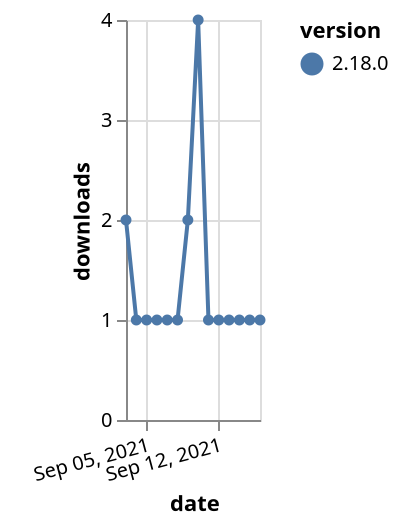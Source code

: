 {"$schema": "https://vega.github.io/schema/vega-lite/v5.json", "description": "A simple bar chart with embedded data.", "data": {"values": [{"date": "2021-09-03", "total": 520, "delta": 2, "version": "2.18.0"}, {"date": "2021-09-04", "total": 521, "delta": 1, "version": "2.18.0"}, {"date": "2021-09-05", "total": 522, "delta": 1, "version": "2.18.0"}, {"date": "2021-09-06", "total": 523, "delta": 1, "version": "2.18.0"}, {"date": "2021-09-07", "total": 524, "delta": 1, "version": "2.18.0"}, {"date": "2021-09-08", "total": 525, "delta": 1, "version": "2.18.0"}, {"date": "2021-09-09", "total": 527, "delta": 2, "version": "2.18.0"}, {"date": "2021-09-10", "total": 531, "delta": 4, "version": "2.18.0"}, {"date": "2021-09-11", "total": 532, "delta": 1, "version": "2.18.0"}, {"date": "2021-09-12", "total": 533, "delta": 1, "version": "2.18.0"}, {"date": "2021-09-13", "total": 534, "delta": 1, "version": "2.18.0"}, {"date": "2021-09-14", "total": 535, "delta": 1, "version": "2.18.0"}, {"date": "2021-09-15", "total": 536, "delta": 1, "version": "2.18.0"}, {"date": "2021-09-16", "total": 537, "delta": 1, "version": "2.18.0"}]}, "width": "container", "mark": {"type": "line", "point": {"filled": true}}, "encoding": {"x": {"field": "date", "type": "temporal", "timeUnit": "yearmonthdate", "title": "date", "axis": {"labelAngle": -15}}, "y": {"field": "delta", "type": "quantitative", "title": "downloads"}, "color": {"field": "version", "type": "nominal"}, "tooltip": {"field": "delta"}}}